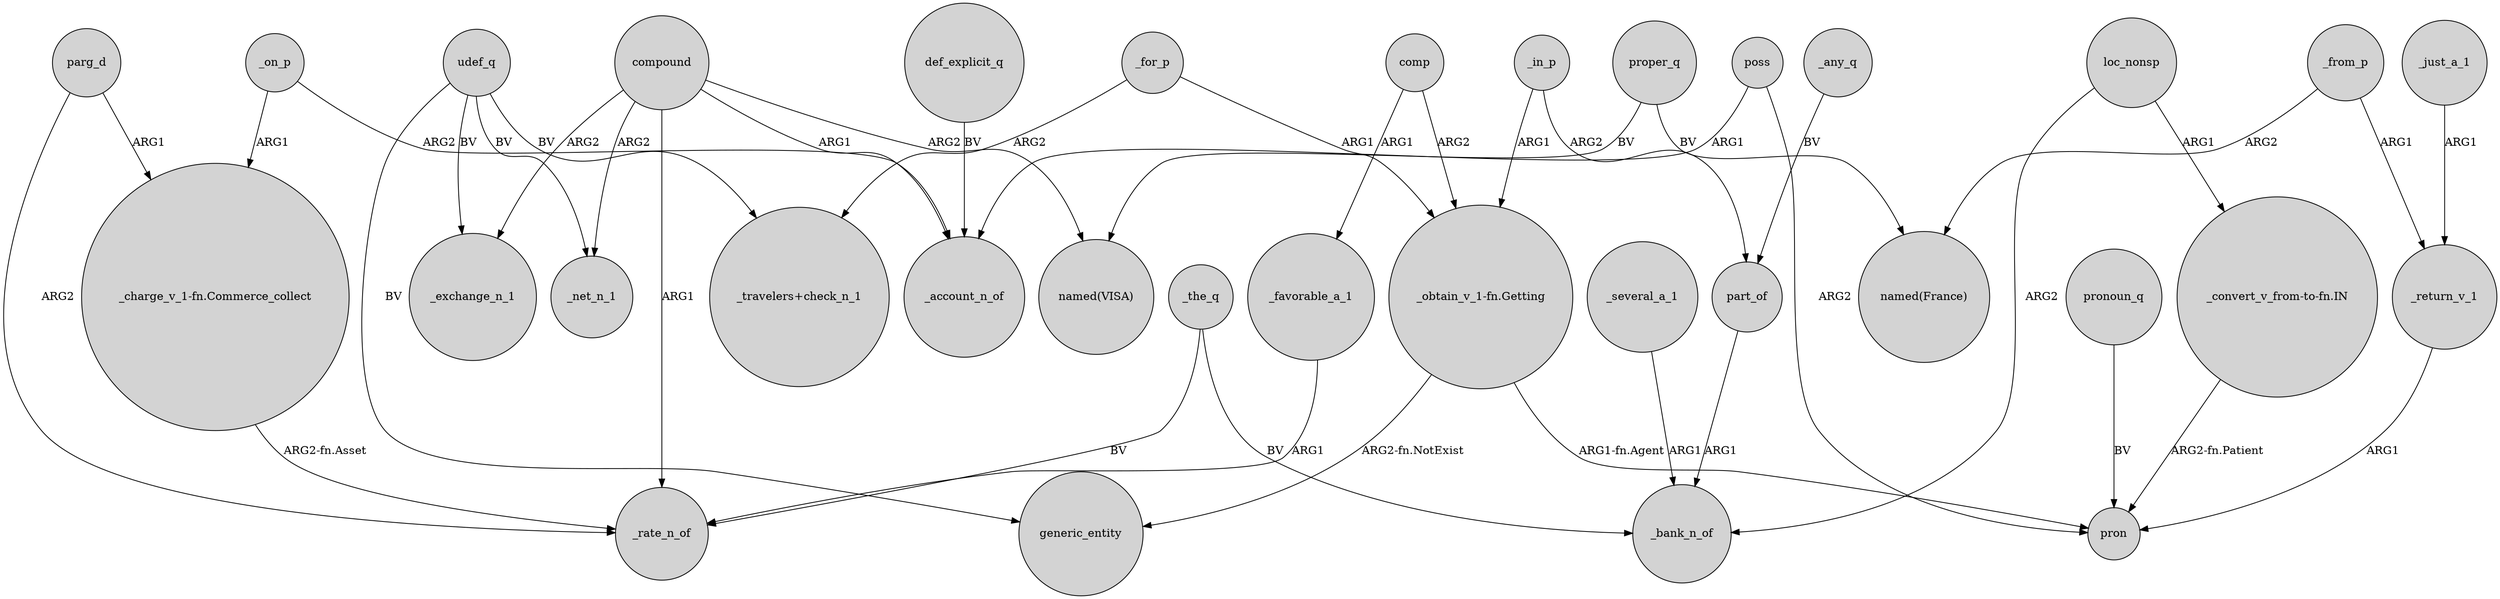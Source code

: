digraph {
	node [shape=circle style=filled]
	comp -> "_obtain_v_1-fn.Getting" [label=ARG2]
	udef_q -> generic_entity [label=BV]
	"_convert_v_from-to-fn.IN" -> pron [label="ARG2-fn.Patient"]
	poss -> pron [label=ARG2]
	loc_nonsp -> "_convert_v_from-to-fn.IN" [label=ARG1]
	_several_a_1 -> _bank_n_of [label=ARG1]
	_for_p -> "_obtain_v_1-fn.Getting" [label=ARG1]
	proper_q -> "named(France)" [label=BV]
	parg_d -> "_charge_v_1-fn.Commerce_collect" [label=ARG1]
	compound -> _rate_n_of [label=ARG1]
	_on_p -> "_charge_v_1-fn.Commerce_collect" [label=ARG1]
	"_obtain_v_1-fn.Getting" -> pron [label="ARG1-fn.Agent"]
	_in_p -> "_obtain_v_1-fn.Getting" [label=ARG1]
	part_of -> _bank_n_of [label=ARG1]
	_the_q -> _rate_n_of [label=BV]
	compound -> _exchange_n_1 [label=ARG2]
	compound -> _account_n_of [label=ARG1]
	_just_a_1 -> _return_v_1 [label=ARG1]
	_return_v_1 -> pron [label=ARG1]
	poss -> _account_n_of [label=ARG1]
	pronoun_q -> pron [label=BV]
	_the_q -> _bank_n_of [label=BV]
	_from_p -> "named(France)" [label=ARG2]
	compound -> _net_n_1 [label=ARG2]
	def_explicit_q -> _account_n_of [label=BV]
	udef_q -> "_travelers+check_n_1" [label=BV]
	loc_nonsp -> _bank_n_of [label=ARG2]
	_any_q -> part_of [label=BV]
	udef_q -> _net_n_1 [label=BV]
	proper_q -> "named(VISA)" [label=BV]
	_from_p -> _return_v_1 [label=ARG1]
	_for_p -> "_travelers+check_n_1" [label=ARG2]
	udef_q -> _exchange_n_1 [label=BV]
	comp -> _favorable_a_1 [label=ARG1]
	"_charge_v_1-fn.Commerce_collect" -> _rate_n_of [label="ARG2-fn.Asset"]
	"_obtain_v_1-fn.Getting" -> generic_entity [label="ARG2-fn.NotExist"]
	_in_p -> part_of [label=ARG2]
	parg_d -> _rate_n_of [label=ARG2]
	_favorable_a_1 -> _rate_n_of [label=ARG1]
	compound -> "named(VISA)" [label=ARG2]
	_on_p -> _account_n_of [label=ARG2]
}

